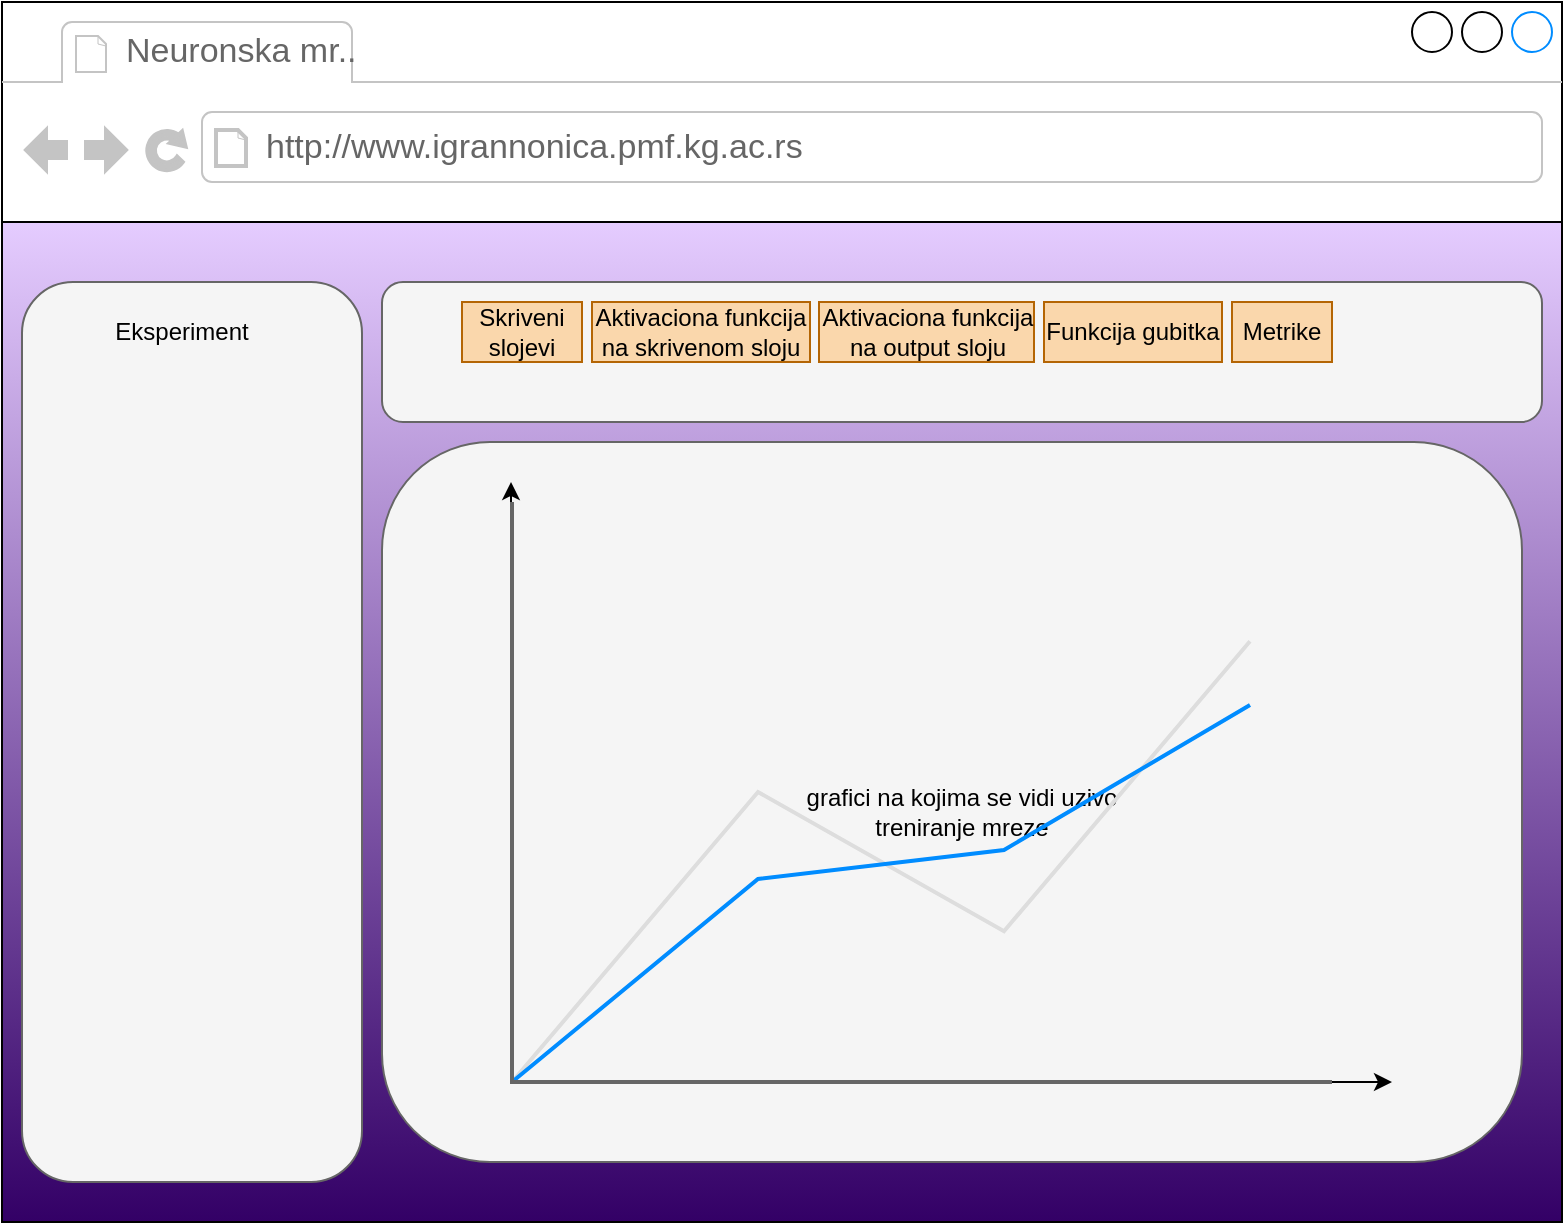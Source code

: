 <mxfile version="17.4.5" type="device"><diagram id="6niWByddvb_bg9qsfVrv" name="Page-1"><mxGraphModel dx="1422" dy="682" grid="1" gridSize="10" guides="1" tooltips="1" connect="1" arrows="1" fold="1" page="1" pageScale="1" pageWidth="850" pageHeight="1100" math="0" shadow="0"><root><mxCell id="0"/><mxCell id="1" parent="0"/><mxCell id="r__YE2FlrL94WDJHA-NL-1" value="" style="strokeWidth=1;shadow=0;dashed=0;align=center;html=1;shape=mxgraph.mockup.containers.browserWindow;rSize=0;strokeColor2=#008cff;strokeColor3=#c4c4c4;mainText=,;recursiveResize=0;" parent="1" vertex="1"><mxGeometry x="40" y="40" width="780" height="610" as="geometry"/></mxCell><mxCell id="LCWSpNbTxa4OdGJXan8X-1" value="" style="rounded=0;whiteSpace=wrap;html=1;gradientColor=#330066;fillColor=#E5CCFF;" vertex="1" parent="r__YE2FlrL94WDJHA-NL-1"><mxGeometry y="110" width="780" height="500" as="geometry"/></mxCell><mxCell id="r__YE2FlrL94WDJHA-NL-2" value="Neuronska mr.." style="strokeWidth=1;shadow=0;dashed=0;align=center;html=1;shape=mxgraph.mockup.containers.anchor;fontSize=17;fontColor=#666666;align=left;" parent="r__YE2FlrL94WDJHA-NL-1" vertex="1"><mxGeometry x="60" y="12" width="100" height="26" as="geometry"/></mxCell><mxCell id="r__YE2FlrL94WDJHA-NL-3" value="http://www.igrannonica.pmf.kg.ac.rs" style="strokeWidth=1;shadow=0;dashed=0;align=center;html=1;shape=mxgraph.mockup.containers.anchor;rSize=0;fontSize=17;fontColor=#666666;align=left;" parent="r__YE2FlrL94WDJHA-NL-1" vertex="1"><mxGeometry x="130" y="60" width="250" height="26" as="geometry"/></mxCell><mxCell id="-mixMFLOLGFmw7ePqa1w-1" value="" style="rounded=1;whiteSpace=wrap;html=1;fillColor=#f5f5f5;fontColor=#333333;strokeColor=#666666;" parent="r__YE2FlrL94WDJHA-NL-1" vertex="1"><mxGeometry x="10" y="140" width="170" height="450" as="geometry"/></mxCell><mxCell id="-mixMFLOLGFmw7ePqa1w-2" value="" style="rounded=1;whiteSpace=wrap;html=1;fillColor=#f5f5f5;fontColor=#333333;strokeColor=#666666;" parent="r__YE2FlrL94WDJHA-NL-1" vertex="1"><mxGeometry x="190" y="140" width="580" height="70" as="geometry"/></mxCell><mxCell id="-mixMFLOLGFmw7ePqa1w-4" value="Eksperiment" style="text;html=1;strokeColor=none;fillColor=none;align=center;verticalAlign=middle;whiteSpace=wrap;rounded=0;" parent="r__YE2FlrL94WDJHA-NL-1" vertex="1"><mxGeometry x="60" y="150" width="60" height="30" as="geometry"/></mxCell><mxCell id="-mixMFLOLGFmw7ePqa1w-5" value="Aktivaciona funkcija na skrivenom sloju" style="rounded=0;whiteSpace=wrap;html=1;fillColor=#fad7ac;strokeColor=#b46504;" parent="r__YE2FlrL94WDJHA-NL-1" vertex="1"><mxGeometry x="295" y="150" width="109" height="30" as="geometry"/></mxCell><mxCell id="-mixMFLOLGFmw7ePqa1w-6" value="Aktivaciona funkcija na output sloju" style="rounded=0;whiteSpace=wrap;html=1;fillColor=#fad7ac;strokeColor=#b46504;" parent="r__YE2FlrL94WDJHA-NL-1" vertex="1"><mxGeometry x="408.5" y="150" width="107.5" height="30" as="geometry"/></mxCell><mxCell id="-mixMFLOLGFmw7ePqa1w-7" value="Funkcija gubitka" style="rounded=0;whiteSpace=wrap;html=1;fillColor=#fad7ac;strokeColor=#b46504;" parent="r__YE2FlrL94WDJHA-NL-1" vertex="1"><mxGeometry x="521" y="150" width="89" height="30" as="geometry"/></mxCell><mxCell id="-mixMFLOLGFmw7ePqa1w-9" value="Skriveni slojevi" style="rounded=0;whiteSpace=wrap;html=1;fillColor=#fad7ac;strokeColor=#b46504;" parent="r__YE2FlrL94WDJHA-NL-1" vertex="1"><mxGeometry x="230" y="150" width="60" height="30" as="geometry"/></mxCell><mxCell id="-mixMFLOLGFmw7ePqa1w-11" value="Metrike" style="rounded=0;whiteSpace=wrap;html=1;fillColor=#fad7ac;strokeColor=#b46504;" parent="r__YE2FlrL94WDJHA-NL-1" vertex="1"><mxGeometry x="615" y="150" width="50" height="30" as="geometry"/></mxCell><mxCell id="-mixMFLOLGFmw7ePqa1w-28" value="" style="rounded=1;whiteSpace=wrap;html=1;fillColor=#f5f5f5;fontColor=#333333;strokeColor=#666666;" parent="r__YE2FlrL94WDJHA-NL-1" vertex="1"><mxGeometry x="190" y="220" width="570" height="360" as="geometry"/></mxCell><mxCell id="-mixMFLOLGFmw7ePqa1w-29" value="" style="endArrow=classic;html=1;rounded=0;" parent="r__YE2FlrL94WDJHA-NL-1" edge="1"><mxGeometry width="50" height="50" relative="1" as="geometry"><mxPoint x="254.5" y="540" as="sourcePoint"/><mxPoint x="254.5" y="240" as="targetPoint"/></mxGeometry></mxCell><mxCell id="-mixMFLOLGFmw7ePqa1w-30" value="" style="endArrow=classic;html=1;rounded=0;" parent="r__YE2FlrL94WDJHA-NL-1" edge="1"><mxGeometry width="50" height="50" relative="1" as="geometry"><mxPoint x="255" y="540" as="sourcePoint"/><mxPoint x="695" y="540" as="targetPoint"/></mxGeometry></mxCell><mxCell id="-mixMFLOLGFmw7ePqa1w-33" value="grafici na kojima se vidi uzivo treniranje mreze" style="text;html=1;strokeColor=none;fillColor=none;align=center;verticalAlign=middle;whiteSpace=wrap;rounded=0;" parent="r__YE2FlrL94WDJHA-NL-1" vertex="1"><mxGeometry x="385" y="390" width="190" height="30" as="geometry"/></mxCell><mxCell id="LCWSpNbTxa4OdGJXan8X-3" value="" style="verticalLabelPosition=bottom;shadow=0;dashed=0;align=center;html=1;verticalAlign=top;strokeWidth=1;shape=mxgraph.mockup.graphics.lineChart;strokeColor2=#666666;strokeColor3=#008cff;strokeColor4=#dddddd;fillColor=none;strokeColor=none;" vertex="1" parent="r__YE2FlrL94WDJHA-NL-1"><mxGeometry x="255" y="250" width="410" height="290" as="geometry"/></mxCell></root></mxGraphModel></diagram></mxfile>